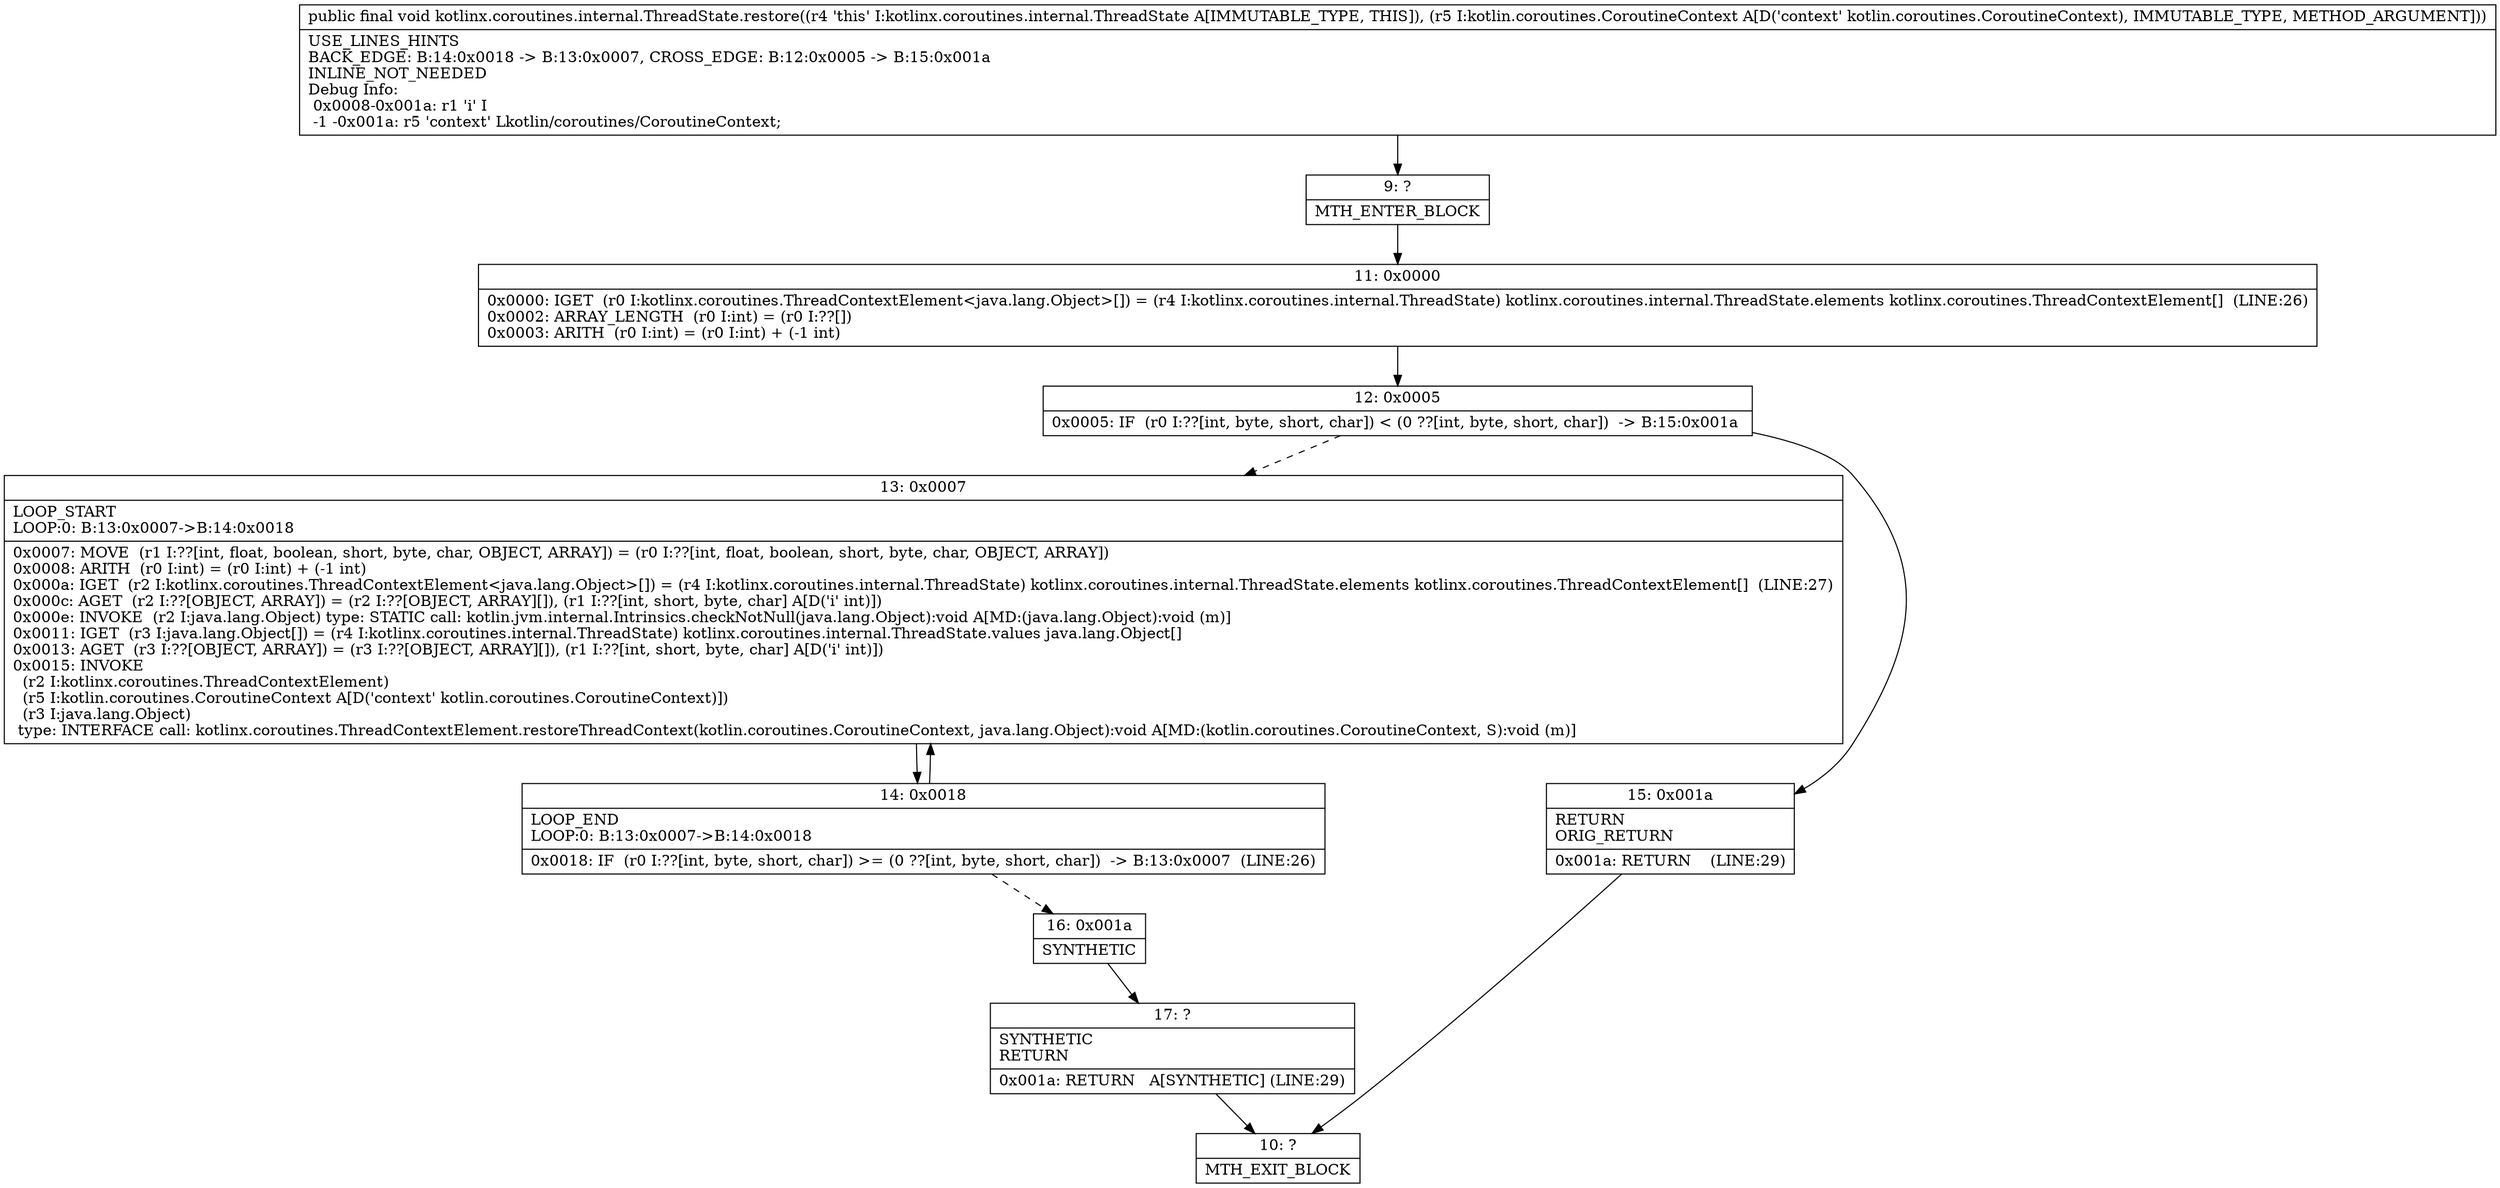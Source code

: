 digraph "CFG forkotlinx.coroutines.internal.ThreadState.restore(Lkotlin\/coroutines\/CoroutineContext;)V" {
Node_9 [shape=record,label="{9\:\ ?|MTH_ENTER_BLOCK\l}"];
Node_11 [shape=record,label="{11\:\ 0x0000|0x0000: IGET  (r0 I:kotlinx.coroutines.ThreadContextElement\<java.lang.Object\>[]) = (r4 I:kotlinx.coroutines.internal.ThreadState) kotlinx.coroutines.internal.ThreadState.elements kotlinx.coroutines.ThreadContextElement[]  (LINE:26)\l0x0002: ARRAY_LENGTH  (r0 I:int) = (r0 I:??[]) \l0x0003: ARITH  (r0 I:int) = (r0 I:int) + (\-1 int) \l}"];
Node_12 [shape=record,label="{12\:\ 0x0005|0x0005: IF  (r0 I:??[int, byte, short, char]) \< (0 ??[int, byte, short, char])  \-\> B:15:0x001a \l}"];
Node_13 [shape=record,label="{13\:\ 0x0007|LOOP_START\lLOOP:0: B:13:0x0007\-\>B:14:0x0018\l|0x0007: MOVE  (r1 I:??[int, float, boolean, short, byte, char, OBJECT, ARRAY]) = (r0 I:??[int, float, boolean, short, byte, char, OBJECT, ARRAY]) \l0x0008: ARITH  (r0 I:int) = (r0 I:int) + (\-1 int) \l0x000a: IGET  (r2 I:kotlinx.coroutines.ThreadContextElement\<java.lang.Object\>[]) = (r4 I:kotlinx.coroutines.internal.ThreadState) kotlinx.coroutines.internal.ThreadState.elements kotlinx.coroutines.ThreadContextElement[]  (LINE:27)\l0x000c: AGET  (r2 I:??[OBJECT, ARRAY]) = (r2 I:??[OBJECT, ARRAY][]), (r1 I:??[int, short, byte, char] A[D('i' int)]) \l0x000e: INVOKE  (r2 I:java.lang.Object) type: STATIC call: kotlin.jvm.internal.Intrinsics.checkNotNull(java.lang.Object):void A[MD:(java.lang.Object):void (m)]\l0x0011: IGET  (r3 I:java.lang.Object[]) = (r4 I:kotlinx.coroutines.internal.ThreadState) kotlinx.coroutines.internal.ThreadState.values java.lang.Object[] \l0x0013: AGET  (r3 I:??[OBJECT, ARRAY]) = (r3 I:??[OBJECT, ARRAY][]), (r1 I:??[int, short, byte, char] A[D('i' int)]) \l0x0015: INVOKE  \l  (r2 I:kotlinx.coroutines.ThreadContextElement)\l  (r5 I:kotlin.coroutines.CoroutineContext A[D('context' kotlin.coroutines.CoroutineContext)])\l  (r3 I:java.lang.Object)\l type: INTERFACE call: kotlinx.coroutines.ThreadContextElement.restoreThreadContext(kotlin.coroutines.CoroutineContext, java.lang.Object):void A[MD:(kotlin.coroutines.CoroutineContext, S):void (m)]\l}"];
Node_14 [shape=record,label="{14\:\ 0x0018|LOOP_END\lLOOP:0: B:13:0x0007\-\>B:14:0x0018\l|0x0018: IF  (r0 I:??[int, byte, short, char]) \>= (0 ??[int, byte, short, char])  \-\> B:13:0x0007  (LINE:26)\l}"];
Node_16 [shape=record,label="{16\:\ 0x001a|SYNTHETIC\l}"];
Node_17 [shape=record,label="{17\:\ ?|SYNTHETIC\lRETURN\l|0x001a: RETURN   A[SYNTHETIC] (LINE:29)\l}"];
Node_10 [shape=record,label="{10\:\ ?|MTH_EXIT_BLOCK\l}"];
Node_15 [shape=record,label="{15\:\ 0x001a|RETURN\lORIG_RETURN\l|0x001a: RETURN    (LINE:29)\l}"];
MethodNode[shape=record,label="{public final void kotlinx.coroutines.internal.ThreadState.restore((r4 'this' I:kotlinx.coroutines.internal.ThreadState A[IMMUTABLE_TYPE, THIS]), (r5 I:kotlin.coroutines.CoroutineContext A[D('context' kotlin.coroutines.CoroutineContext), IMMUTABLE_TYPE, METHOD_ARGUMENT]))  | USE_LINES_HINTS\lBACK_EDGE: B:14:0x0018 \-\> B:13:0x0007, CROSS_EDGE: B:12:0x0005 \-\> B:15:0x001a\lINLINE_NOT_NEEDED\lDebug Info:\l  0x0008\-0x001a: r1 'i' I\l  \-1 \-0x001a: r5 'context' Lkotlin\/coroutines\/CoroutineContext;\l}"];
MethodNode -> Node_9;Node_9 -> Node_11;
Node_11 -> Node_12;
Node_12 -> Node_13[style=dashed];
Node_12 -> Node_15;
Node_13 -> Node_14;
Node_14 -> Node_13;
Node_14 -> Node_16[style=dashed];
Node_16 -> Node_17;
Node_17 -> Node_10;
Node_15 -> Node_10;
}

